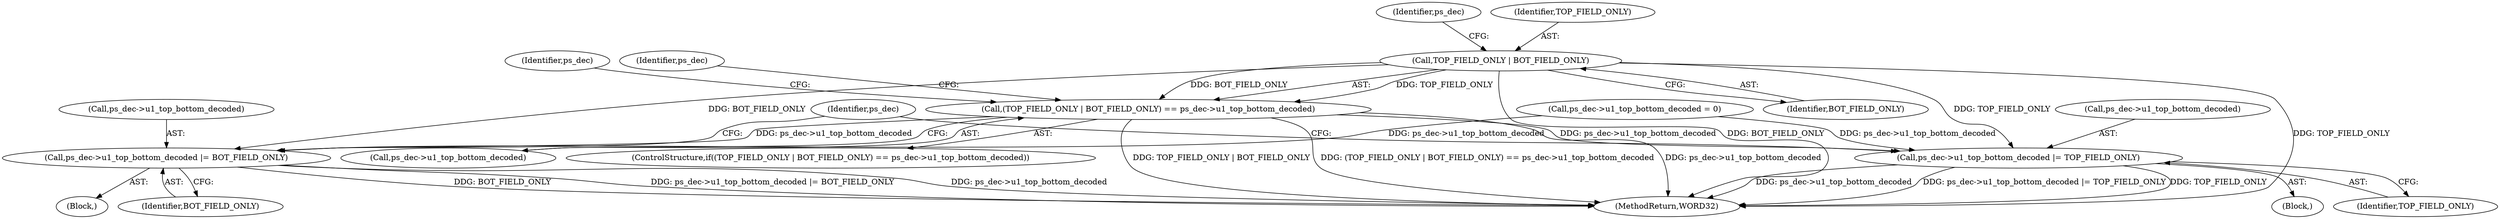 digraph "0_Android_7109ce3f8f90a28ca9f0ee6e14f6ac5e414c62cf@pointer" {
"1000511" [label="(Call,(TOP_FIELD_ONLY | BOT_FIELD_ONLY) == ps_dec->u1_top_bottom_decoded)"];
"1000512" [label="(Call,TOP_FIELD_ONLY | BOT_FIELD_ONLY)"];
"1001851" [label="(Call,ps_dec->u1_top_bottom_decoded |= BOT_FIELD_ONLY)"];
"1001858" [label="(Call,ps_dec->u1_top_bottom_decoded |= TOP_FIELD_ONLY)"];
"1000519" [label="(Call,ps_dec->u1_top_bottom_decoded = 0)"];
"1001868" [label="(Identifier,ps_dec)"];
"1000514" [label="(Identifier,BOT_FIELD_ONLY)"];
"1001862" [label="(Identifier,TOP_FIELD_ONLY)"];
"1000516" [label="(Identifier,ps_dec)"];
"1001852" [label="(Call,ps_dec->u1_top_bottom_decoded)"];
"1000513" [label="(Identifier,TOP_FIELD_ONLY)"];
"1001858" [label="(Call,ps_dec->u1_top_bottom_decoded |= TOP_FIELD_ONLY)"];
"1001850" [label="(Block,)"];
"1000511" [label="(Call,(TOP_FIELD_ONLY | BOT_FIELD_ONLY) == ps_dec->u1_top_bottom_decoded)"];
"1001855" [label="(Identifier,BOT_FIELD_ONLY)"];
"1001851" [label="(Call,ps_dec->u1_top_bottom_decoded |= BOT_FIELD_ONLY)"];
"1000515" [label="(Call,ps_dec->u1_top_bottom_decoded)"];
"1000510" [label="(ControlStructure,if((TOP_FIELD_ONLY | BOT_FIELD_ONLY) == ps_dec->u1_top_bottom_decoded))"];
"1000521" [label="(Identifier,ps_dec)"];
"1000526" [label="(Identifier,ps_dec)"];
"1001859" [label="(Call,ps_dec->u1_top_bottom_decoded)"];
"1001857" [label="(Block,)"];
"1000512" [label="(Call,TOP_FIELD_ONLY | BOT_FIELD_ONLY)"];
"1002160" [label="(MethodReturn,WORD32)"];
"1000511" -> "1000510"  [label="AST: "];
"1000511" -> "1000515"  [label="CFG: "];
"1000512" -> "1000511"  [label="AST: "];
"1000515" -> "1000511"  [label="AST: "];
"1000521" -> "1000511"  [label="CFG: "];
"1000526" -> "1000511"  [label="CFG: "];
"1000511" -> "1002160"  [label="DDG: (TOP_FIELD_ONLY | BOT_FIELD_ONLY) == ps_dec->u1_top_bottom_decoded"];
"1000511" -> "1002160"  [label="DDG: ps_dec->u1_top_bottom_decoded"];
"1000511" -> "1002160"  [label="DDG: TOP_FIELD_ONLY | BOT_FIELD_ONLY"];
"1000512" -> "1000511"  [label="DDG: TOP_FIELD_ONLY"];
"1000512" -> "1000511"  [label="DDG: BOT_FIELD_ONLY"];
"1000511" -> "1001851"  [label="DDG: ps_dec->u1_top_bottom_decoded"];
"1000511" -> "1001858"  [label="DDG: ps_dec->u1_top_bottom_decoded"];
"1000512" -> "1000514"  [label="CFG: "];
"1000513" -> "1000512"  [label="AST: "];
"1000514" -> "1000512"  [label="AST: "];
"1000516" -> "1000512"  [label="CFG: "];
"1000512" -> "1002160"  [label="DDG: TOP_FIELD_ONLY"];
"1000512" -> "1002160"  [label="DDG: BOT_FIELD_ONLY"];
"1000512" -> "1001851"  [label="DDG: BOT_FIELD_ONLY"];
"1000512" -> "1001858"  [label="DDG: TOP_FIELD_ONLY"];
"1001851" -> "1001850"  [label="AST: "];
"1001851" -> "1001855"  [label="CFG: "];
"1001852" -> "1001851"  [label="AST: "];
"1001855" -> "1001851"  [label="AST: "];
"1001868" -> "1001851"  [label="CFG: "];
"1001851" -> "1002160"  [label="DDG: BOT_FIELD_ONLY"];
"1001851" -> "1002160"  [label="DDG: ps_dec->u1_top_bottom_decoded |= BOT_FIELD_ONLY"];
"1001851" -> "1002160"  [label="DDG: ps_dec->u1_top_bottom_decoded"];
"1000519" -> "1001851"  [label="DDG: ps_dec->u1_top_bottom_decoded"];
"1001858" -> "1001857"  [label="AST: "];
"1001858" -> "1001862"  [label="CFG: "];
"1001859" -> "1001858"  [label="AST: "];
"1001862" -> "1001858"  [label="AST: "];
"1001868" -> "1001858"  [label="CFG: "];
"1001858" -> "1002160"  [label="DDG: TOP_FIELD_ONLY"];
"1001858" -> "1002160"  [label="DDG: ps_dec->u1_top_bottom_decoded"];
"1001858" -> "1002160"  [label="DDG: ps_dec->u1_top_bottom_decoded |= TOP_FIELD_ONLY"];
"1000519" -> "1001858"  [label="DDG: ps_dec->u1_top_bottom_decoded"];
}
